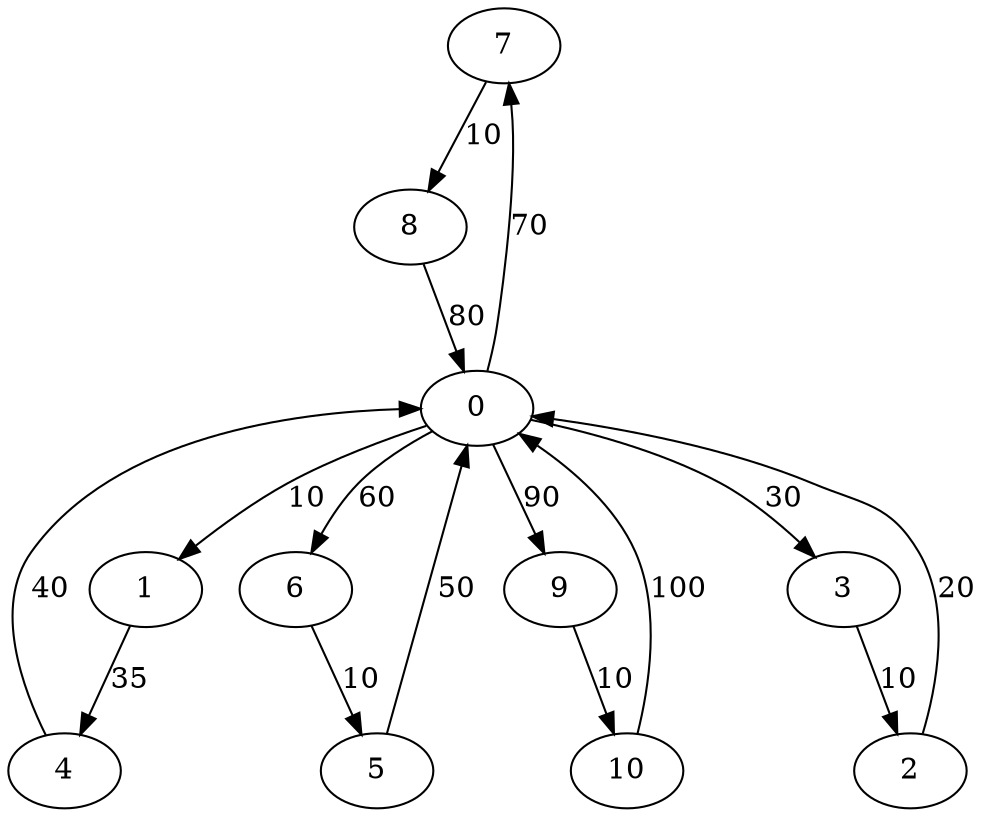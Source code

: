 digraph G {
	7->8[ label=10 ];
	8->0[ label=80 ];
	1->4[ label=35 ];
	4->0[ label=40 ];
	0->9[ label=90 ];
	0->6[ label=60 ];
	0->3[ label=30 ];
	0->7[ label=70 ];
	0->1[ label=10 ];
	6->5[ label=10 ];
	5->0[ label=50 ];
	2->0[ label=20 ];
	10->0[ label=100 ];
	3->2[ label=10 ];
	9->10[ label=10 ];
	0 [ label=0 ];
	1 [ label=1 ];
	10 [ label=10 ];
	2 [ label=2 ];
	3 [ label=3 ];
	4 [ label=4 ];
	5 [ label=5 ];
	6 [ label=6 ];
	7 [ label=7 ];
	8 [ label=8 ];
	9 [ label=9 ];

}
